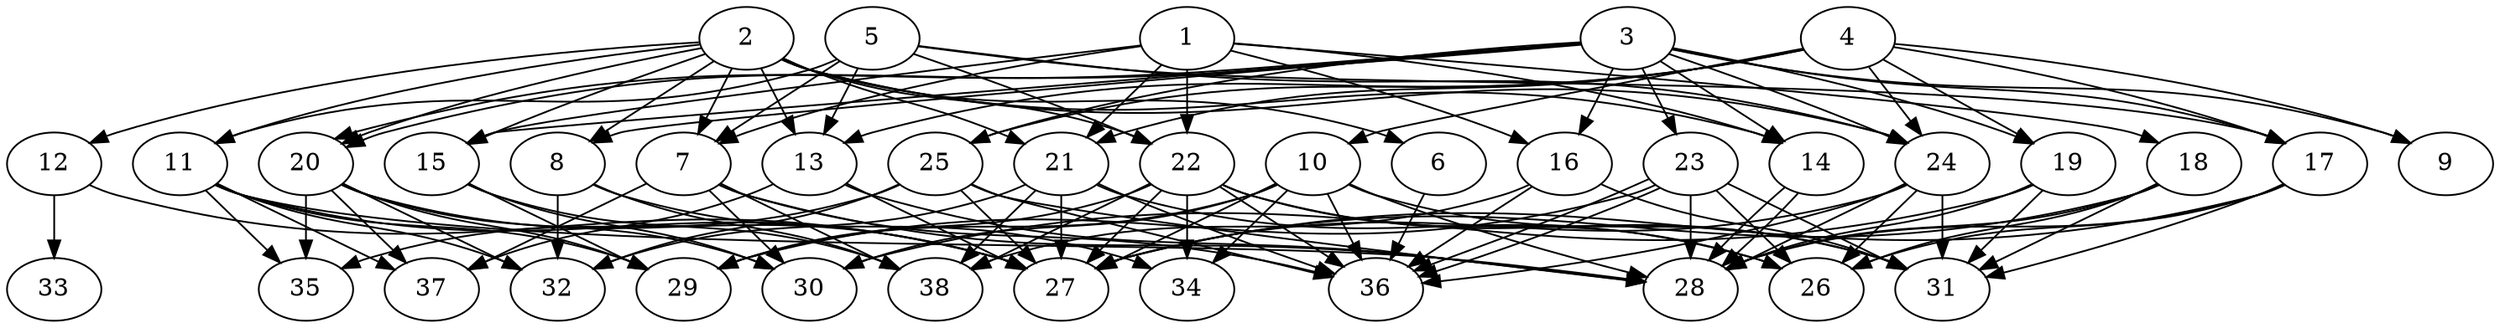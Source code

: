 // DAG (tier=3-complex, mode=data, n=38, ccr=0.508, fat=0.777, density=0.714, regular=0.300, jump=0.252, mindata=4194304, maxdata=33554432)
// DAG automatically generated by daggen at Sun Aug 24 16:33:35 2025
// /home/ermia/Project/Environments/daggen/bin/daggen --dot --ccr 0.508 --fat 0.777 --regular 0.300 --density 0.714 --jump 0.252 --mindata 4194304 --maxdata 33554432 -n 38 
digraph G {
  1 [size="226406367842053128192", alpha="0.10", expect_size="113203183921026564096"]
  1 -> 7 [size ="297177377144832"]
  1 -> 14 [size ="297177377144832"]
  1 -> 15 [size ="297177377144832"]
  1 -> 16 [size ="297177377144832"]
  1 -> 18 [size ="297177377144832"]
  1 -> 21 [size ="297177377144832"]
  1 -> 22 [size ="297177377144832"]
  2 [size="2933738391478468608000", alpha="0.08", expect_size="1466869195739234304000"]
  2 -> 6 [size ="1639472902963200"]
  2 -> 7 [size ="1639472902963200"]
  2 -> 8 [size ="1639472902963200"]
  2 -> 11 [size ="1639472902963200"]
  2 -> 12 [size ="1639472902963200"]
  2 -> 13 [size ="1639472902963200"]
  2 -> 14 [size ="1639472902963200"]
  2 -> 15 [size ="1639472902963200"]
  2 -> 20 [size ="1639472902963200"]
  2 -> 21 [size ="1639472902963200"]
  2 -> 22 [size ="1639472902963200"]
  2 -> 24 [size ="1639472902963200"]
  3 [size="31559481074015948242944", alpha="0.06", expect_size="15779740537007974121472"]
  3 -> 8 [size ="7989321340551168"]
  3 -> 9 [size ="7989321340551168"]
  3 -> 14 [size ="7989321340551168"]
  3 -> 15 [size ="7989321340551168"]
  3 -> 16 [size ="7989321340551168"]
  3 -> 17 [size ="7989321340551168"]
  3 -> 19 [size ="7989321340551168"]
  3 -> 20 [size ="7989321340551168"]
  3 -> 20 [size ="7989321340551168"]
  3 -> 23 [size ="7989321340551168"]
  3 -> 24 [size ="7989321340551168"]
  3 -> 25 [size ="7989321340551168"]
  4 [size="2124575599983920384", alpha="0.16", expect_size="1062287799991960192"]
  4 -> 9 [size ="4603479125393408"]
  4 -> 10 [size ="4603479125393408"]
  4 -> 13 [size ="4603479125393408"]
  4 -> 17 [size ="4603479125393408"]
  4 -> 19 [size ="4603479125393408"]
  4 -> 21 [size ="4603479125393408"]
  4 -> 24 [size ="4603479125393408"]
  4 -> 25 [size ="4603479125393408"]
  5 [size="34349937001975464", alpha="0.06", expect_size="17174968500987732"]
  5 -> 7 [size ="2952581315821568"]
  5 -> 11 [size ="2952581315821568"]
  5 -> 13 [size ="2952581315821568"]
  5 -> 17 [size ="2952581315821568"]
  5 -> 22 [size ="2952581315821568"]
  5 -> 24 [size ="2952581315821568"]
  6 [size="1669962779788979456", alpha="0.18", expect_size="834981389894489728"]
  6 -> 36 [size ="3695501606125568"]
  7 [size="10710010034594328346624", alpha="0.08", expect_size="5355005017297164173312"]
  7 -> 28 [size ="3887018182443008"]
  7 -> 30 [size ="3887018182443008"]
  7 -> 36 [size ="3887018182443008"]
  7 -> 37 [size ="3887018182443008"]
  7 -> 38 [size ="3887018182443008"]
  8 [size="37172129494147584", alpha="0.04", expect_size="18586064747073792"]
  8 -> 32 [size ="584594575327232"]
  8 -> 34 [size ="584594575327232"]
  8 -> 38 [size ="584594575327232"]
  9 [size="3000667041860879360", alpha="0.19", expect_size="1500333520930439680"]
  10 [size="139939661609495376", alpha="0.18", expect_size="69969830804747688"]
  10 -> 27 [size ="8869193499803648"]
  10 -> 28 [size ="8869193499803648"]
  10 -> 29 [size ="8869193499803648"]
  10 -> 30 [size ="8869193499803648"]
  10 -> 31 [size ="8869193499803648"]
  10 -> 34 [size ="8869193499803648"]
  10 -> 36 [size ="8869193499803648"]
  11 [size="13204445852120993759232", alpha="0.07", expect_size="6602222926060496879616"]
  11 -> 27 [size ="4469271866376192"]
  11 -> 28 [size ="4469271866376192"]
  11 -> 29 [size ="4469271866376192"]
  11 -> 32 [size ="4469271866376192"]
  11 -> 35 [size ="4469271866376192"]
  11 -> 37 [size ="4469271866376192"]
  12 [size="47272212387116328", alpha="0.14", expect_size="23636106193558164"]
  12 -> 27 [size ="834169756188672"]
  12 -> 33 [size ="834169756188672"]
  13 [size="480495746550859840", alpha="0.10", expect_size="240247873275429920"]
  13 -> 27 [size ="7996571648000000"]
  13 -> 28 [size ="7996571648000000"]
  13 -> 37 [size ="7996571648000000"]
  14 [size="33299328516154896416768", alpha="0.11", expect_size="16649664258077448208384"]
  14 -> 28 [size ="8280317144072192"]
  14 -> 28 [size ="8280317144072192"]
  15 [size="1696979746498009600", alpha="0.07", expect_size="848489873249004800"]
  15 -> 29 [size ="790260862681088"]
  15 -> 30 [size ="790260862681088"]
  15 -> 38 [size ="790260862681088"]
  16 [size="13823115282874233782272", alpha="0.05", expect_size="6911557641437116891136"]
  16 -> 31 [size ="4607803394097152"]
  16 -> 36 [size ="4607803394097152"]
  16 -> 38 [size ="4607803394097152"]
  17 [size="37661240644071880", alpha="0.07", expect_size="18830620322035940"]
  17 -> 26 [size ="1664428978208768"]
  17 -> 27 [size ="1664428978208768"]
  17 -> 28 [size ="1664428978208768"]
  17 -> 31 [size ="1664428978208768"]
  18 [size="3633809490435006976", alpha="0.01", expect_size="1816904745217503488"]
  18 -> 26 [size ="2032823867277312"]
  18 -> 27 [size ="2032823867277312"]
  18 -> 28 [size ="2032823867277312"]
  18 -> 31 [size ="2032823867277312"]
  19 [size="170443271727225088", alpha="0.18", expect_size="85221635863612544"]
  19 -> 28 [size ="4944831423971328"]
  19 -> 30 [size ="4944831423971328"]
  19 -> 31 [size ="4944831423971328"]
  20 [size="61444210791803688", alpha="0.06", expect_size="30722105395901844"]
  20 -> 27 [size ="1619597144883200"]
  20 -> 29 [size ="1619597144883200"]
  20 -> 30 [size ="1619597144883200"]
  20 -> 32 [size ="1619597144883200"]
  20 -> 35 [size ="1619597144883200"]
  20 -> 37 [size ="1619597144883200"]
  21 [size="110676516228265952", alpha="0.08", expect_size="55338258114132976"]
  21 -> 26 [size ="2545869052182528"]
  21 -> 27 [size ="2545869052182528"]
  21 -> 32 [size ="2545869052182528"]
  21 -> 36 [size ="2545869052182528"]
  21 -> 38 [size ="2545869052182528"]
  22 [size="4883562264607003648", alpha="0.18", expect_size="2441781132303501824"]
  22 -> 26 [size ="5020885765324800"]
  22 -> 27 [size ="5020885765324800"]
  22 -> 29 [size ="5020885765324800"]
  22 -> 31 [size ="5020885765324800"]
  22 -> 34 [size ="5020885765324800"]
  22 -> 36 [size ="5020885765324800"]
  22 -> 38 [size ="5020885765324800"]
  23 [size="21795394432627724288", alpha="0.11", expect_size="10897697216313862144"]
  23 -> 26 [size ="7391536845160448"]
  23 -> 28 [size ="7391536845160448"]
  23 -> 29 [size ="7391536845160448"]
  23 -> 31 [size ="7391536845160448"]
  23 -> 36 [size ="7391536845160448"]
  23 -> 36 [size ="7391536845160448"]
  24 [size="1107333119833056896", alpha="0.09", expect_size="553666559916528448"]
  24 -> 26 [size ="455519542181888"]
  24 -> 27 [size ="455519542181888"]
  24 -> 28 [size ="455519542181888"]
  24 -> 31 [size ="455519542181888"]
  24 -> 36 [size ="455519542181888"]
  25 [size="3215478913905470", alpha="0.09", expect_size="1607739456952735"]
  25 -> 27 [size ="307551744819200"]
  25 -> 28 [size ="307551744819200"]
  25 -> 32 [size ="307551744819200"]
  25 -> 35 [size ="307551744819200"]
  25 -> 36 [size ="307551744819200"]
  26 [size="9092937026017467301888", alpha="0.05", expect_size="4546468513008733650944"]
  27 [size="9346801461220532224", alpha="0.18", expect_size="4673400730610266112"]
  28 [size="134980443127518880", alpha="0.19", expect_size="67490221563759440"]
  29 [size="144000477582253056", alpha="0.03", expect_size="72000238791126528"]
  30 [size="17258788452728892", alpha="0.01", expect_size="8629394226364446"]
  31 [size="1198970977702049280", alpha="0.07", expect_size="599485488851024640"]
  32 [size="15340693597272422", alpha="0.04", expect_size="7670346798636211"]
  33 [size="123875970331574016", alpha="0.01", expect_size="61937985165787008"]
  34 [size="14457166942999412736000", alpha="0.05", expect_size="7228583471499706368000"]
  35 [size="410875014124929024000", alpha="0.11", expect_size="205437507062464512000"]
  36 [size="1687501951334387712", alpha="0.15", expect_size="843750975667193856"]
  37 [size="2353201431956012544", alpha="0.08", expect_size="1176600715978006272"]
  38 [size="808607317934848606208", alpha="0.08", expect_size="404303658967424303104"]
}